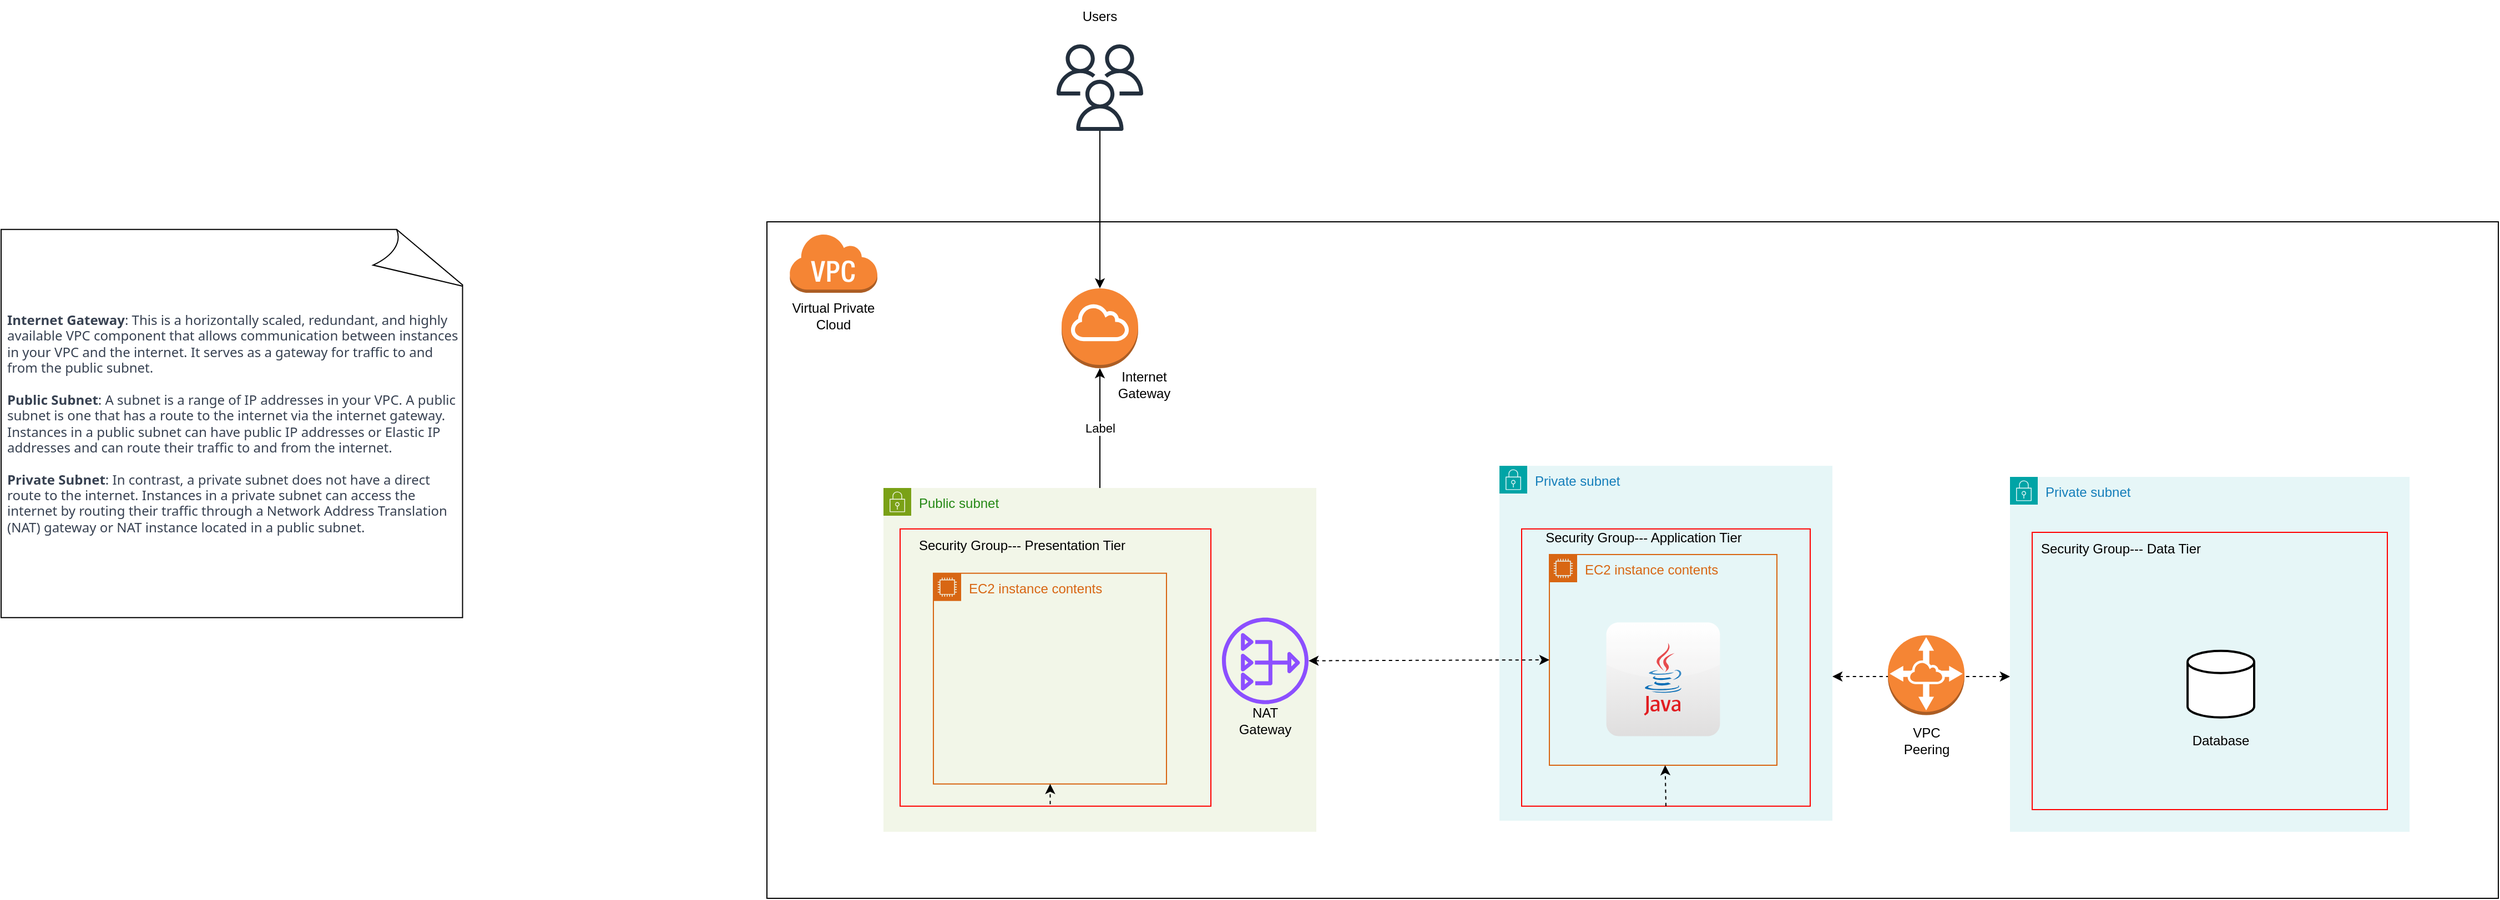<mxfile version="22.1.18" type="github">
  <diagram name="Page-1" id="qqorXCVs3a32yeheOMzr">
    <mxGraphModel dx="1984" dy="1689" grid="1" gridSize="10" guides="1" tooltips="1" connect="1" arrows="1" fold="1" page="1" pageScale="1" pageWidth="850" pageHeight="1100" math="0" shadow="0">
      <root>
        <mxCell id="0" />
        <mxCell id="1" parent="0" />
        <mxCell id="fs41HLDZYKL0EclpAK-L-1" value="" style="rounded=0;whiteSpace=wrap;html=1;" vertex="1" parent="1">
          <mxGeometry x="-110" y="-170" width="1560" height="610" as="geometry" />
        </mxCell>
        <mxCell id="fs41HLDZYKL0EclpAK-L-6" value="" style="group" vertex="1" connectable="0" parent="1">
          <mxGeometry x="-90" y="-160" width="80.25" height="90" as="geometry" />
        </mxCell>
        <mxCell id="fs41HLDZYKL0EclpAK-L-4" value="" style="outlineConnect=0;dashed=0;verticalLabelPosition=bottom;verticalAlign=top;align=center;html=1;shape=mxgraph.aws3.virtual_private_cloud;fillColor=#F58534;gradientColor=none;" vertex="1" parent="fs41HLDZYKL0EclpAK-L-6">
          <mxGeometry width="79.5" height="54" as="geometry" />
        </mxCell>
        <mxCell id="fs41HLDZYKL0EclpAK-L-5" value="Virtual Private Cloud" style="text;html=1;strokeColor=none;fillColor=none;align=center;verticalAlign=middle;whiteSpace=wrap;rounded=0;" vertex="1" parent="fs41HLDZYKL0EclpAK-L-6">
          <mxGeometry y="60" width="80.25" height="30" as="geometry" />
        </mxCell>
        <mxCell id="fs41HLDZYKL0EclpAK-L-53" value="" style="endArrow=classic;startArrow=classic;html=1;rounded=0;dashed=1;" edge="1" parent="1">
          <mxGeometry width="50" height="50" relative="1" as="geometry">
            <mxPoint x="850" y="240" as="sourcePoint" />
            <mxPoint x="1010" y="240" as="targetPoint" />
          </mxGeometry>
        </mxCell>
        <mxCell id="fs41HLDZYKL0EclpAK-L-8" value="Public subnet" style="points=[[0,0],[0.25,0],[0.5,0],[0.75,0],[1,0],[1,0.25],[1,0.5],[1,0.75],[1,1],[0.75,1],[0.5,1],[0.25,1],[0,1],[0,0.75],[0,0.5],[0,0.25]];outlineConnect=0;gradientColor=none;html=1;whiteSpace=wrap;fontSize=12;fontStyle=0;container=0;pointerEvents=0;collapsible=0;recursiveResize=0;shape=mxgraph.aws4.group;grIcon=mxgraph.aws4.group_security_group;grStroke=0;strokeColor=#7AA116;fillColor=#F2F6E8;verticalAlign=top;align=left;spacingLeft=30;fontColor=#248814;dashed=0;" vertex="1" parent="1">
          <mxGeometry x="-5" y="70" width="390" height="310" as="geometry" />
        </mxCell>
        <mxCell id="fs41HLDZYKL0EclpAK-L-11" value="" style="rounded=0;whiteSpace=wrap;html=1;fillColor=none;container=0;strokeColor=#ff0000;" vertex="1" parent="1">
          <mxGeometry x="10" y="106.9" width="280" height="250" as="geometry" />
        </mxCell>
        <mxCell id="fs41HLDZYKL0EclpAK-L-12" value="Security Group--- Presentation Tier" style="text;html=1;strokeColor=none;fillColor=none;align=center;verticalAlign=middle;whiteSpace=wrap;rounded=0;container=0;" vertex="1" parent="1">
          <mxGeometry x="10" y="106.9" width="220" height="30" as="geometry" />
        </mxCell>
        <mxCell id="fs41HLDZYKL0EclpAK-L-17" value="" style="shape=image;html=1;verticalAlign=top;verticalLabelPosition=bottom;labelBackgroundColor=#ffffff;imageAspect=0;aspect=fixed;image=https://cdn2.iconfinder.com/data/icons/boxicons-solid-vol-2/24/bxs-file-html-128.png;container=0;" vertex="1" parent="1">
          <mxGeometry x="81" y="174.8" width="128" height="128" as="geometry" />
        </mxCell>
        <mxCell id="fs41HLDZYKL0EclpAK-L-16" value="EC2 instance contents" style="points=[[0,0],[0.25,0],[0.5,0],[0.75,0],[1,0],[1,0.25],[1,0.5],[1,0.75],[1,1],[0.75,1],[0.5,1],[0.25,1],[0,1],[0,0.75],[0,0.5],[0,0.25]];outlineConnect=0;gradientColor=none;html=1;whiteSpace=wrap;fontSize=12;fontStyle=0;container=0;pointerEvents=0;collapsible=0;recursiveResize=0;shape=mxgraph.aws4.group;grIcon=mxgraph.aws4.group_ec2_instance_contents;strokeColor=#D86613;fillColor=none;verticalAlign=top;align=left;spacingLeft=30;fontColor=#D86613;dashed=0;" vertex="1" parent="1">
          <mxGeometry x="40" y="146.9" width="210" height="190" as="geometry" />
        </mxCell>
        <mxCell id="fs41HLDZYKL0EclpAK-L-9" value="Private subnet" style="points=[[0,0],[0.25,0],[0.5,0],[0.75,0],[1,0],[1,0.25],[1,0.5],[1,0.75],[1,1],[0.75,1],[0.5,1],[0.25,1],[0,1],[0,0.75],[0,0.5],[0,0.25]];outlineConnect=0;gradientColor=none;html=1;whiteSpace=wrap;fontSize=12;fontStyle=0;container=0;pointerEvents=0;collapsible=0;recursiveResize=0;shape=mxgraph.aws4.group;grIcon=mxgraph.aws4.group_security_group;grStroke=0;strokeColor=#00A4A6;fillColor=#E6F6F7;verticalAlign=top;align=left;spacingLeft=30;fontColor=#147EBA;dashed=0;" vertex="1" parent="1">
          <mxGeometry x="550" y="50" width="300" height="320" as="geometry" />
        </mxCell>
        <mxCell id="fs41HLDZYKL0EclpAK-L-13" value="Security Group--- Application Tier" style="text;html=1;strokeColor=none;fillColor=none;align=center;verticalAlign=middle;whiteSpace=wrap;rounded=0;" vertex="1" parent="1">
          <mxGeometry x="570" y="100" width="220" height="30" as="geometry" />
        </mxCell>
        <mxCell id="fs41HLDZYKL0EclpAK-L-26" value="" style="rounded=0;whiteSpace=wrap;html=1;fillColor=none;strokeColor=#ff0000;" vertex="1" parent="1">
          <mxGeometry x="570" y="106.9" width="260" height="250" as="geometry" />
        </mxCell>
        <mxCell id="fs41HLDZYKL0EclpAK-L-23" value="EC2 instance contents" style="points=[[0,0],[0.25,0],[0.5,0],[0.75,0],[1,0],[1,0.25],[1,0.5],[1,0.75],[1,1],[0.75,1],[0.5,1],[0.25,1],[0,1],[0,0.75],[0,0.5],[0,0.25]];outlineConnect=0;gradientColor=none;html=1;whiteSpace=wrap;fontSize=12;fontStyle=0;container=1;pointerEvents=0;collapsible=0;recursiveResize=0;shape=mxgraph.aws4.group;grIcon=mxgraph.aws4.group_ec2_instance_contents;strokeColor=#D86613;fillColor=none;verticalAlign=top;align=left;spacingLeft=30;fontColor=#D86613;dashed=0;" vertex="1" parent="1">
          <mxGeometry x="595" y="130" width="205" height="190" as="geometry" />
        </mxCell>
        <mxCell id="fs41HLDZYKL0EclpAK-L-18" value="" style="dashed=0;outlineConnect=0;html=1;align=center;labelPosition=center;verticalLabelPosition=bottom;verticalAlign=top;shape=mxgraph.webicons.java;gradientColor=#DFDEDE" vertex="1" parent="fs41HLDZYKL0EclpAK-L-23">
          <mxGeometry x="51.3" y="61.3" width="102.4" height="102.4" as="geometry" />
        </mxCell>
        <mxCell id="fs41HLDZYKL0EclpAK-L-10" value="Private subnet" style="points=[[0,0],[0.25,0],[0.5,0],[0.75,0],[1,0],[1,0.25],[1,0.5],[1,0.75],[1,1],[0.75,1],[0.5,1],[0.25,1],[0,1],[0,0.75],[0,0.5],[0,0.25]];outlineConnect=0;gradientColor=none;html=1;whiteSpace=wrap;fontSize=12;fontStyle=0;container=0;pointerEvents=0;collapsible=0;recursiveResize=0;shape=mxgraph.aws4.group;grIcon=mxgraph.aws4.group_security_group;grStroke=0;strokeColor=#00A4A6;fillColor=#E6F6F7;verticalAlign=top;align=left;spacingLeft=30;fontColor=#147EBA;dashed=0;" vertex="1" parent="1">
          <mxGeometry x="1010" y="60" width="360" height="320" as="geometry" />
        </mxCell>
        <mxCell id="fs41HLDZYKL0EclpAK-L-15" value="Security Group--- Data Tier" style="text;html=1;strokeColor=none;fillColor=none;align=center;verticalAlign=middle;whiteSpace=wrap;rounded=0;" vertex="1" parent="1">
          <mxGeometry x="1000" y="110" width="220" height="30" as="geometry" />
        </mxCell>
        <mxCell id="fs41HLDZYKL0EclpAK-L-29" value="" style="rounded=0;whiteSpace=wrap;html=1;fillColor=none;strokeColor=#ff0000;" vertex="1" parent="1">
          <mxGeometry x="1030" y="110" width="320" height="250" as="geometry" />
        </mxCell>
        <mxCell id="fs41HLDZYKL0EclpAK-L-21" value="" style="group" vertex="1" connectable="0" parent="1">
          <mxGeometry x="1170" y="216.9" width="60" height="96.2" as="geometry" />
        </mxCell>
        <mxCell id="fs41HLDZYKL0EclpAK-L-19" value="" style="strokeWidth=2;html=1;shape=mxgraph.flowchart.database;whiteSpace=wrap;" vertex="1" parent="fs41HLDZYKL0EclpAK-L-21">
          <mxGeometry width="60" height="60" as="geometry" />
        </mxCell>
        <mxCell id="fs41HLDZYKL0EclpAK-L-20" value="Database" style="text;html=1;strokeColor=none;fillColor=none;align=center;verticalAlign=middle;whiteSpace=wrap;rounded=0;" vertex="1" parent="fs41HLDZYKL0EclpAK-L-21">
          <mxGeometry y="66.2" width="60" height="30" as="geometry" />
        </mxCell>
        <mxCell id="fs41HLDZYKL0EclpAK-L-55" value="" style="endArrow=classic;html=1;rounded=0;dashed=1;exitX=0.483;exitY=0.993;exitDx=0;exitDy=0;exitPerimeter=0;" edge="1" parent="1" source="fs41HLDZYKL0EclpAK-L-11" target="fs41HLDZYKL0EclpAK-L-16">
          <mxGeometry width="50" height="50" relative="1" as="geometry">
            <mxPoint x="179.5" y="350" as="sourcePoint" />
            <mxPoint x="229.5" y="300" as="targetPoint" />
          </mxGeometry>
        </mxCell>
        <mxCell id="fs41HLDZYKL0EclpAK-L-56" value="" style="endArrow=classic;html=1;rounded=0;exitX=0.5;exitY=1;exitDx=0;exitDy=0;dashed=1;" edge="1" parent="1" source="fs41HLDZYKL0EclpAK-L-26" target="fs41HLDZYKL0EclpAK-L-23">
          <mxGeometry width="50" height="50" relative="1" as="geometry">
            <mxPoint x="700" y="310" as="sourcePoint" />
            <mxPoint x="750" y="260" as="targetPoint" />
          </mxGeometry>
        </mxCell>
        <mxCell id="fs41HLDZYKL0EclpAK-L-58" value="" style="endArrow=classic;html=1;rounded=0;entryX=0.5;entryY=1;entryDx=0;entryDy=0;entryPerimeter=0;exitX=0.5;exitY=0;exitDx=0;exitDy=0;" edge="1" parent="1" source="fs41HLDZYKL0EclpAK-L-8" target="fs41HLDZYKL0EclpAK-L-36">
          <mxGeometry relative="1" as="geometry">
            <mxPoint x="200" y="40" as="sourcePoint" />
            <mxPoint x="300" y="40" as="targetPoint" />
          </mxGeometry>
        </mxCell>
        <mxCell id="fs41HLDZYKL0EclpAK-L-59" value="Label" style="edgeLabel;resizable=0;html=1;align=center;verticalAlign=middle;" connectable="0" vertex="1" parent="fs41HLDZYKL0EclpAK-L-58">
          <mxGeometry relative="1" as="geometry" />
        </mxCell>
        <mxCell id="fs41HLDZYKL0EclpAK-L-61" value="&lt;ol style=&quot;border: 0px solid rgb(217, 217, 227); box-sizing: border-box; --tw-border-spacing-x: 0; --tw-border-spacing-y: 0; --tw-translate-x: 0; --tw-translate-y: 0; --tw-rotate: 0; --tw-skew-x: 0; --tw-skew-y: 0; --tw-scale-x: 1; --tw-scale-y: 1; --tw-pan-x: ; --tw-pan-y: ; --tw-pinch-zoom: ; --tw-scroll-snap-strictness: proximity; --tw-gradient-from-position: ; --tw-gradient-via-position: ; --tw-gradient-to-position: ; --tw-ordinal: ; --tw-slashed-zero: ; --tw-numeric-figure: ; --tw-numeric-spacing: ; --tw-numeric-fraction: ; --tw-ring-inset: ; --tw-ring-offset-width: 0px; --tw-ring-offset-color: #fff; --tw-ring-color: rgba(69,89,164,.5); --tw-ring-offset-shadow: 0 0 transparent; --tw-ring-shadow: 0 0 transparent; --tw-shadow: 0 0 transparent; --tw-shadow-colored: 0 0 transparent; --tw-blur: ; --tw-brightness: ; --tw-contrast: ; --tw-grayscale: ; --tw-hue-rotate: ; --tw-invert: ; --tw-saturate: ; --tw-sepia: ; --tw-drop-shadow: ; --tw-backdrop-blur: ; --tw-backdrop-brightness: ; --tw-backdrop-contrast: ; --tw-backdrop-grayscale: ; --tw-backdrop-hue-rotate: ; --tw-backdrop-invert: ; --tw-backdrop-opacity: ; --tw-backdrop-saturate: ; --tw-backdrop-sepia: ; list-style: none; margin: 1.25em 0px; padding: 0px; counter-reset: list-number 0; display: flex; flex-direction: column; text-align: start;&quot;&gt;&lt;li style=&quot;border: 0px solid rgb(217, 217, 227); box-sizing: border-box; --tw-border-spacing-x: 0; --tw-border-spacing-y: 0; --tw-translate-x: 0; --tw-translate-y: 0; --tw-rotate: 0; --tw-skew-x: 0; --tw-skew-y: 0; --tw-scale-x: 1; --tw-scale-y: 1; --tw-pan-x: ; --tw-pan-y: ; --tw-pinch-zoom: ; --tw-scroll-snap-strictness: proximity; --tw-gradient-from-position: ; --tw-gradient-via-position: ; --tw-gradient-to-position: ; --tw-ordinal: ; --tw-slashed-zero: ; --tw-numeric-figure: ; --tw-numeric-spacing: ; --tw-numeric-fraction: ; --tw-ring-inset: ; --tw-ring-offset-width: 0px; --tw-ring-offset-color: #fff; --tw-ring-color: rgba(69,89,164,.5); --tw-ring-offset-shadow: 0 0 transparent; --tw-ring-shadow: 0 0 transparent; --tw-shadow: 0 0 transparent; --tw-shadow-colored: 0 0 transparent; --tw-blur: ; --tw-brightness: ; --tw-contrast: ; --tw-grayscale: ; --tw-hue-rotate: ; --tw-invert: ; --tw-saturate: ; --tw-sepia: ; --tw-drop-shadow: ; --tw-backdrop-blur: ; --tw-backdrop-brightness: ; --tw-backdrop-contrast: ; --tw-backdrop-grayscale: ; --tw-backdrop-hue-rotate: ; --tw-backdrop-invert: ; --tw-backdrop-opacity: ; --tw-backdrop-saturate: ; --tw-backdrop-sepia: ; margin-bottom: 0px; margin-top: 0px; padding-left: 0.375em; counter-increment: list-number 1; display: block; min-height: 28px;&quot;&gt;&lt;p style=&quot;border: 0px solid rgb(217, 217, 227); box-sizing: border-box; --tw-border-spacing-x: 0; --tw-border-spacing-y: 0; --tw-translate-x: 0; --tw-translate-y: 0; --tw-rotate: 0; --tw-skew-x: 0; --tw-skew-y: 0; --tw-scale-x: 1; --tw-scale-y: 1; --tw-pan-x: ; --tw-pan-y: ; --tw-pinch-zoom: ; --tw-scroll-snap-strictness: proximity; --tw-gradient-from-position: ; --tw-gradient-via-position: ; --tw-gradient-to-position: ; --tw-ordinal: ; --tw-slashed-zero: ; --tw-numeric-figure: ; --tw-numeric-spacing: ; --tw-numeric-fraction: ; --tw-ring-inset: ; --tw-ring-offset-width: 0px; --tw-ring-offset-color: #fff; --tw-ring-color: rgba(69,89,164,.5); --tw-ring-offset-shadow: 0 0 transparent; --tw-ring-shadow: 0 0 transparent; --tw-shadow: 0 0 transparent; --tw-shadow-colored: 0 0 transparent; --tw-blur: ; --tw-brightness: ; --tw-contrast: ; --tw-grayscale: ; --tw-hue-rotate: ; --tw-invert: ; --tw-saturate: ; --tw-sepia: ; --tw-drop-shadow: ; --tw-backdrop-blur: ; --tw-backdrop-brightness: ; --tw-backdrop-contrast: ; --tw-backdrop-grayscale: ; --tw-backdrop-hue-rotate: ; --tw-backdrop-invert: ; --tw-backdrop-opacity: ; --tw-backdrop-saturate: ; --tw-backdrop-sepia: ; margin: 0px;&quot;&gt;&lt;font face=&quot;Söhne, ui-sans-serif, system-ui, -apple-system, Segoe UI, Roboto, Ubuntu, Cantarell, Noto Sans, sans-serif, Helvetica Neue, Arial, Apple Color Emoji, Segoe UI Emoji, Segoe UI Symbol, Noto Color Emoji&quot; color=&quot;#374151&quot;&gt;&lt;b&gt;Internet Gateway&lt;/b&gt;: This is a horizontally scaled, redundant, and highly available VPC component that allows communication between instances in your VPC and the internet. It serves as a gateway for traffic to and from the public subnet.&lt;/font&gt;&lt;/p&gt;&lt;p style=&quot;border: 0px solid rgb(217, 217, 227); box-sizing: border-box; --tw-border-spacing-x: 0; --tw-border-spacing-y: 0; --tw-translate-x: 0; --tw-translate-y: 0; --tw-rotate: 0; --tw-skew-x: 0; --tw-skew-y: 0; --tw-scale-x: 1; --tw-scale-y: 1; --tw-pan-x: ; --tw-pan-y: ; --tw-pinch-zoom: ; --tw-scroll-snap-strictness: proximity; --tw-gradient-from-position: ; --tw-gradient-via-position: ; --tw-gradient-to-position: ; --tw-ordinal: ; --tw-slashed-zero: ; --tw-numeric-figure: ; --tw-numeric-spacing: ; --tw-numeric-fraction: ; --tw-ring-inset: ; --tw-ring-offset-width: 0px; --tw-ring-offset-color: #fff; --tw-ring-color: rgba(69,89,164,.5); --tw-ring-offset-shadow: 0 0 transparent; --tw-ring-shadow: 0 0 transparent; --tw-shadow: 0 0 transparent; --tw-shadow-colored: 0 0 transparent; --tw-blur: ; --tw-brightness: ; --tw-contrast: ; --tw-grayscale: ; --tw-hue-rotate: ; --tw-invert: ; --tw-saturate: ; --tw-sepia: ; --tw-drop-shadow: ; --tw-backdrop-blur: ; --tw-backdrop-brightness: ; --tw-backdrop-contrast: ; --tw-backdrop-grayscale: ; --tw-backdrop-hue-rotate: ; --tw-backdrop-invert: ; --tw-backdrop-opacity: ; --tw-backdrop-saturate: ; --tw-backdrop-sepia: ; margin: 0px;&quot;&gt;&lt;font face=&quot;Söhne, ui-sans-serif, system-ui, -apple-system, Segoe UI, Roboto, Ubuntu, Cantarell, Noto Sans, sans-serif, Helvetica Neue, Arial, Apple Color Emoji, Segoe UI Emoji, Segoe UI Symbol, Noto Color Emoji&quot; color=&quot;#374151&quot;&gt;&lt;br&gt;&lt;/font&gt;&lt;/p&gt;&lt;p style=&quot;border: 0px solid rgb(217, 217, 227); box-sizing: border-box; --tw-border-spacing-x: 0; --tw-border-spacing-y: 0; --tw-translate-x: 0; --tw-translate-y: 0; --tw-rotate: 0; --tw-skew-x: 0; --tw-skew-y: 0; --tw-scale-x: 1; --tw-scale-y: 1; --tw-pan-x: ; --tw-pan-y: ; --tw-pinch-zoom: ; --tw-scroll-snap-strictness: proximity; --tw-gradient-from-position: ; --tw-gradient-via-position: ; --tw-gradient-to-position: ; --tw-ordinal: ; --tw-slashed-zero: ; --tw-numeric-figure: ; --tw-numeric-spacing: ; --tw-numeric-fraction: ; --tw-ring-inset: ; --tw-ring-offset-width: 0px; --tw-ring-offset-color: #fff; --tw-ring-color: rgba(69,89,164,.5); --tw-ring-offset-shadow: 0 0 transparent; --tw-ring-shadow: 0 0 transparent; --tw-shadow: 0 0 transparent; --tw-shadow-colored: 0 0 transparent; --tw-blur: ; --tw-brightness: ; --tw-contrast: ; --tw-grayscale: ; --tw-hue-rotate: ; --tw-invert: ; --tw-saturate: ; --tw-sepia: ; --tw-drop-shadow: ; --tw-backdrop-blur: ; --tw-backdrop-brightness: ; --tw-backdrop-contrast: ; --tw-backdrop-grayscale: ; --tw-backdrop-hue-rotate: ; --tw-backdrop-invert: ; --tw-backdrop-opacity: ; --tw-backdrop-saturate: ; --tw-backdrop-sepia: ; margin: 0px;&quot;&gt;&lt;font face=&quot;Söhne, ui-sans-serif, system-ui, -apple-system, Segoe UI, Roboto, Ubuntu, Cantarell, Noto Sans, sans-serif, Helvetica Neue, Arial, Apple Color Emoji, Segoe UI Emoji, Segoe UI Symbol, Noto Color Emoji&quot; color=&quot;#374151&quot;&gt;&lt;b&gt;Public Subnet&lt;/b&gt;: A subnet is a range of IP addresses in your VPC. A public subnet is one that has a route to the internet via the internet gateway. Instances in a public subnet can have public IP addresses or Elastic IP addresses and can route their traffic to and from the internet.&lt;/font&gt;&lt;/p&gt;&lt;p style=&quot;border: 0px solid rgb(217, 217, 227); box-sizing: border-box; --tw-border-spacing-x: 0; --tw-border-spacing-y: 0; --tw-translate-x: 0; --tw-translate-y: 0; --tw-rotate: 0; --tw-skew-x: 0; --tw-skew-y: 0; --tw-scale-x: 1; --tw-scale-y: 1; --tw-pan-x: ; --tw-pan-y: ; --tw-pinch-zoom: ; --tw-scroll-snap-strictness: proximity; --tw-gradient-from-position: ; --tw-gradient-via-position: ; --tw-gradient-to-position: ; --tw-ordinal: ; --tw-slashed-zero: ; --tw-numeric-figure: ; --tw-numeric-spacing: ; --tw-numeric-fraction: ; --tw-ring-inset: ; --tw-ring-offset-width: 0px; --tw-ring-offset-color: #fff; --tw-ring-color: rgba(69,89,164,.5); --tw-ring-offset-shadow: 0 0 transparent; --tw-ring-shadow: 0 0 transparent; --tw-shadow: 0 0 transparent; --tw-shadow-colored: 0 0 transparent; --tw-blur: ; --tw-brightness: ; --tw-contrast: ; --tw-grayscale: ; --tw-hue-rotate: ; --tw-invert: ; --tw-saturate: ; --tw-sepia: ; --tw-drop-shadow: ; --tw-backdrop-blur: ; --tw-backdrop-brightness: ; --tw-backdrop-contrast: ; --tw-backdrop-grayscale: ; --tw-backdrop-hue-rotate: ; --tw-backdrop-invert: ; --tw-backdrop-opacity: ; --tw-backdrop-saturate: ; --tw-backdrop-sepia: ; margin: 0px;&quot;&gt;&lt;font face=&quot;Söhne, ui-sans-serif, system-ui, -apple-system, Segoe UI, Roboto, Ubuntu, Cantarell, Noto Sans, sans-serif, Helvetica Neue, Arial, Apple Color Emoji, Segoe UI Emoji, Segoe UI Symbol, Noto Color Emoji&quot; color=&quot;#374151&quot;&gt;&lt;br&gt;&lt;/font&gt;&lt;/p&gt;&lt;p style=&quot;border: 0px solid rgb(217, 217, 227); box-sizing: border-box; --tw-border-spacing-x: 0; --tw-border-spacing-y: 0; --tw-translate-x: 0; --tw-translate-y: 0; --tw-rotate: 0; --tw-skew-x: 0; --tw-skew-y: 0; --tw-scale-x: 1; --tw-scale-y: 1; --tw-pan-x: ; --tw-pan-y: ; --tw-pinch-zoom: ; --tw-scroll-snap-strictness: proximity; --tw-gradient-from-position: ; --tw-gradient-via-position: ; --tw-gradient-to-position: ; --tw-ordinal: ; --tw-slashed-zero: ; --tw-numeric-figure: ; --tw-numeric-spacing: ; --tw-numeric-fraction: ; --tw-ring-inset: ; --tw-ring-offset-width: 0px; --tw-ring-offset-color: #fff; --tw-ring-color: rgba(69,89,164,.5); --tw-ring-offset-shadow: 0 0 transparent; --tw-ring-shadow: 0 0 transparent; --tw-shadow: 0 0 transparent; --tw-shadow-colored: 0 0 transparent; --tw-blur: ; --tw-brightness: ; --tw-contrast: ; --tw-grayscale: ; --tw-hue-rotate: ; --tw-invert: ; --tw-saturate: ; --tw-sepia: ; --tw-drop-shadow: ; --tw-backdrop-blur: ; --tw-backdrop-brightness: ; --tw-backdrop-contrast: ; --tw-backdrop-grayscale: ; --tw-backdrop-hue-rotate: ; --tw-backdrop-invert: ; --tw-backdrop-opacity: ; --tw-backdrop-saturate: ; --tw-backdrop-sepia: ; margin: 0px;&quot;&gt;&lt;font face=&quot;Söhne, ui-sans-serif, system-ui, -apple-system, Segoe UI, Roboto, Ubuntu, Cantarell, Noto Sans, sans-serif, Helvetica Neue, Arial, Apple Color Emoji, Segoe UI Emoji, Segoe UI Symbol, Noto Color Emoji&quot; color=&quot;#374151&quot;&gt;&lt;b&gt;Private Subnet&lt;/b&gt;: In contrast, a private subnet does not have a direct route to the internet. Instances in a private subnet can access the internet by routing their traffic through a Network Address Translation (NAT) gateway or NAT instance located in a public subnet.&lt;/font&gt;&lt;/p&gt;&lt;/li&gt;&lt;/ol&gt;" style="whiteSpace=wrap;html=1;shape=mxgraph.basic.document" vertex="1" parent="1">
          <mxGeometry x="-800" y="-163.1" width="420" height="350" as="geometry" />
        </mxCell>
        <mxCell id="fs41HLDZYKL0EclpAK-L-64" value="" style="endArrow=classic;html=1;rounded=0;entryX=0.5;entryY=0;entryDx=0;entryDy=0;entryPerimeter=0;" edge="1" parent="1" source="fs41HLDZYKL0EclpAK-L-63" target="fs41HLDZYKL0EclpAK-L-36">
          <mxGeometry width="50" height="50" relative="1" as="geometry">
            <mxPoint x="-300" y="-230" as="sourcePoint" />
            <mxPoint x="60" y="-330" as="targetPoint" />
          </mxGeometry>
        </mxCell>
        <mxCell id="fs41HLDZYKL0EclpAK-L-65" value="" style="group" vertex="1" connectable="0" parent="1">
          <mxGeometry x="155.5" y="-110" width="104.5" height="102" as="geometry" />
        </mxCell>
        <mxCell id="fs41HLDZYKL0EclpAK-L-36" value="" style="outlineConnect=0;dashed=0;verticalLabelPosition=bottom;verticalAlign=top;align=center;html=1;shape=mxgraph.aws3.internet_gateway;fillColor=#F58534;gradientColor=none;" vertex="1" parent="fs41HLDZYKL0EclpAK-L-65">
          <mxGeometry width="69" height="72" as="geometry" />
        </mxCell>
        <mxCell id="fs41HLDZYKL0EclpAK-L-37" value="Internet Gateway" style="text;html=1;strokeColor=none;fillColor=none;align=center;verticalAlign=middle;whiteSpace=wrap;rounded=0;" vertex="1" parent="fs41HLDZYKL0EclpAK-L-65">
          <mxGeometry x="44.5" y="72" width="60" height="30" as="geometry" />
        </mxCell>
        <mxCell id="fs41HLDZYKL0EclpAK-L-67" value="" style="group" vertex="1" connectable="0" parent="1">
          <mxGeometry x="151" y="-370" width="78" height="118" as="geometry" />
        </mxCell>
        <mxCell id="fs41HLDZYKL0EclpAK-L-63" value="" style="sketch=0;outlineConnect=0;fontColor=#232F3E;gradientColor=none;fillColor=#232F3D;strokeColor=none;dashed=0;verticalLabelPosition=bottom;verticalAlign=top;align=center;html=1;fontSize=12;fontStyle=0;aspect=fixed;pointerEvents=1;shape=mxgraph.aws4.users;" vertex="1" parent="fs41HLDZYKL0EclpAK-L-67">
          <mxGeometry y="40" width="78" height="78" as="geometry" />
        </mxCell>
        <mxCell id="fs41HLDZYKL0EclpAK-L-66" value="Users" style="text;html=1;strokeColor=none;fillColor=none;align=center;verticalAlign=middle;whiteSpace=wrap;rounded=0;" vertex="1" parent="fs41HLDZYKL0EclpAK-L-67">
          <mxGeometry x="9" width="60" height="30" as="geometry" />
        </mxCell>
        <mxCell id="fs41HLDZYKL0EclpAK-L-52" value="" style="endArrow=classic;startArrow=classic;html=1;rounded=0;dashed=1;entryX=0;entryY=0.5;entryDx=0;entryDy=0;" edge="1" parent="1" source="fs41HLDZYKL0EclpAK-L-70" target="fs41HLDZYKL0EclpAK-L-23">
          <mxGeometry width="50" height="50" relative="1" as="geometry">
            <mxPoint x="418" y="225.695" as="sourcePoint" />
            <mxPoint x="550" y="225" as="targetPoint" />
          </mxGeometry>
        </mxCell>
        <mxCell id="fs41HLDZYKL0EclpAK-L-74" value="" style="group" vertex="1" connectable="0" parent="1">
          <mxGeometry x="900" y="202.8" width="69" height="110.3" as="geometry" />
        </mxCell>
        <mxCell id="fs41HLDZYKL0EclpAK-L-72" value="" style="outlineConnect=0;dashed=0;verticalLabelPosition=bottom;verticalAlign=top;align=center;html=1;shape=mxgraph.aws3.vpc_peering;fillColor=#F58534;gradientColor=none;" vertex="1" parent="fs41HLDZYKL0EclpAK-L-74">
          <mxGeometry width="69" height="72" as="geometry" />
        </mxCell>
        <mxCell id="fs41HLDZYKL0EclpAK-L-73" value="VPC Peering" style="text;html=1;strokeColor=none;fillColor=none;align=center;verticalAlign=middle;whiteSpace=wrap;rounded=0;" vertex="1" parent="fs41HLDZYKL0EclpAK-L-74">
          <mxGeometry x="4.5" y="80.3" width="60" height="30" as="geometry" />
        </mxCell>
        <mxCell id="fs41HLDZYKL0EclpAK-L-76" value="" style="group" vertex="1" connectable="0" parent="1">
          <mxGeometry x="300" y="186.9" width="78" height="108.0" as="geometry" />
        </mxCell>
        <mxCell id="fs41HLDZYKL0EclpAK-L-70" value="" style="sketch=0;outlineConnect=0;fontColor=#232F3E;gradientColor=none;fillColor=#8C4FFF;strokeColor=none;dashed=0;verticalLabelPosition=bottom;verticalAlign=top;align=center;html=1;fontSize=12;fontStyle=0;aspect=fixed;pointerEvents=1;shape=mxgraph.aws4.nat_gateway;" vertex="1" parent="fs41HLDZYKL0EclpAK-L-76">
          <mxGeometry width="78" height="78" as="geometry" />
        </mxCell>
        <mxCell id="fs41HLDZYKL0EclpAK-L-75" value="NAT Gateway" style="text;html=1;strokeColor=none;fillColor=none;align=center;verticalAlign=middle;whiteSpace=wrap;rounded=0;" vertex="1" parent="fs41HLDZYKL0EclpAK-L-76">
          <mxGeometry x="9" y="78.0" width="60" height="30" as="geometry" />
        </mxCell>
      </root>
    </mxGraphModel>
  </diagram>
</mxfile>

